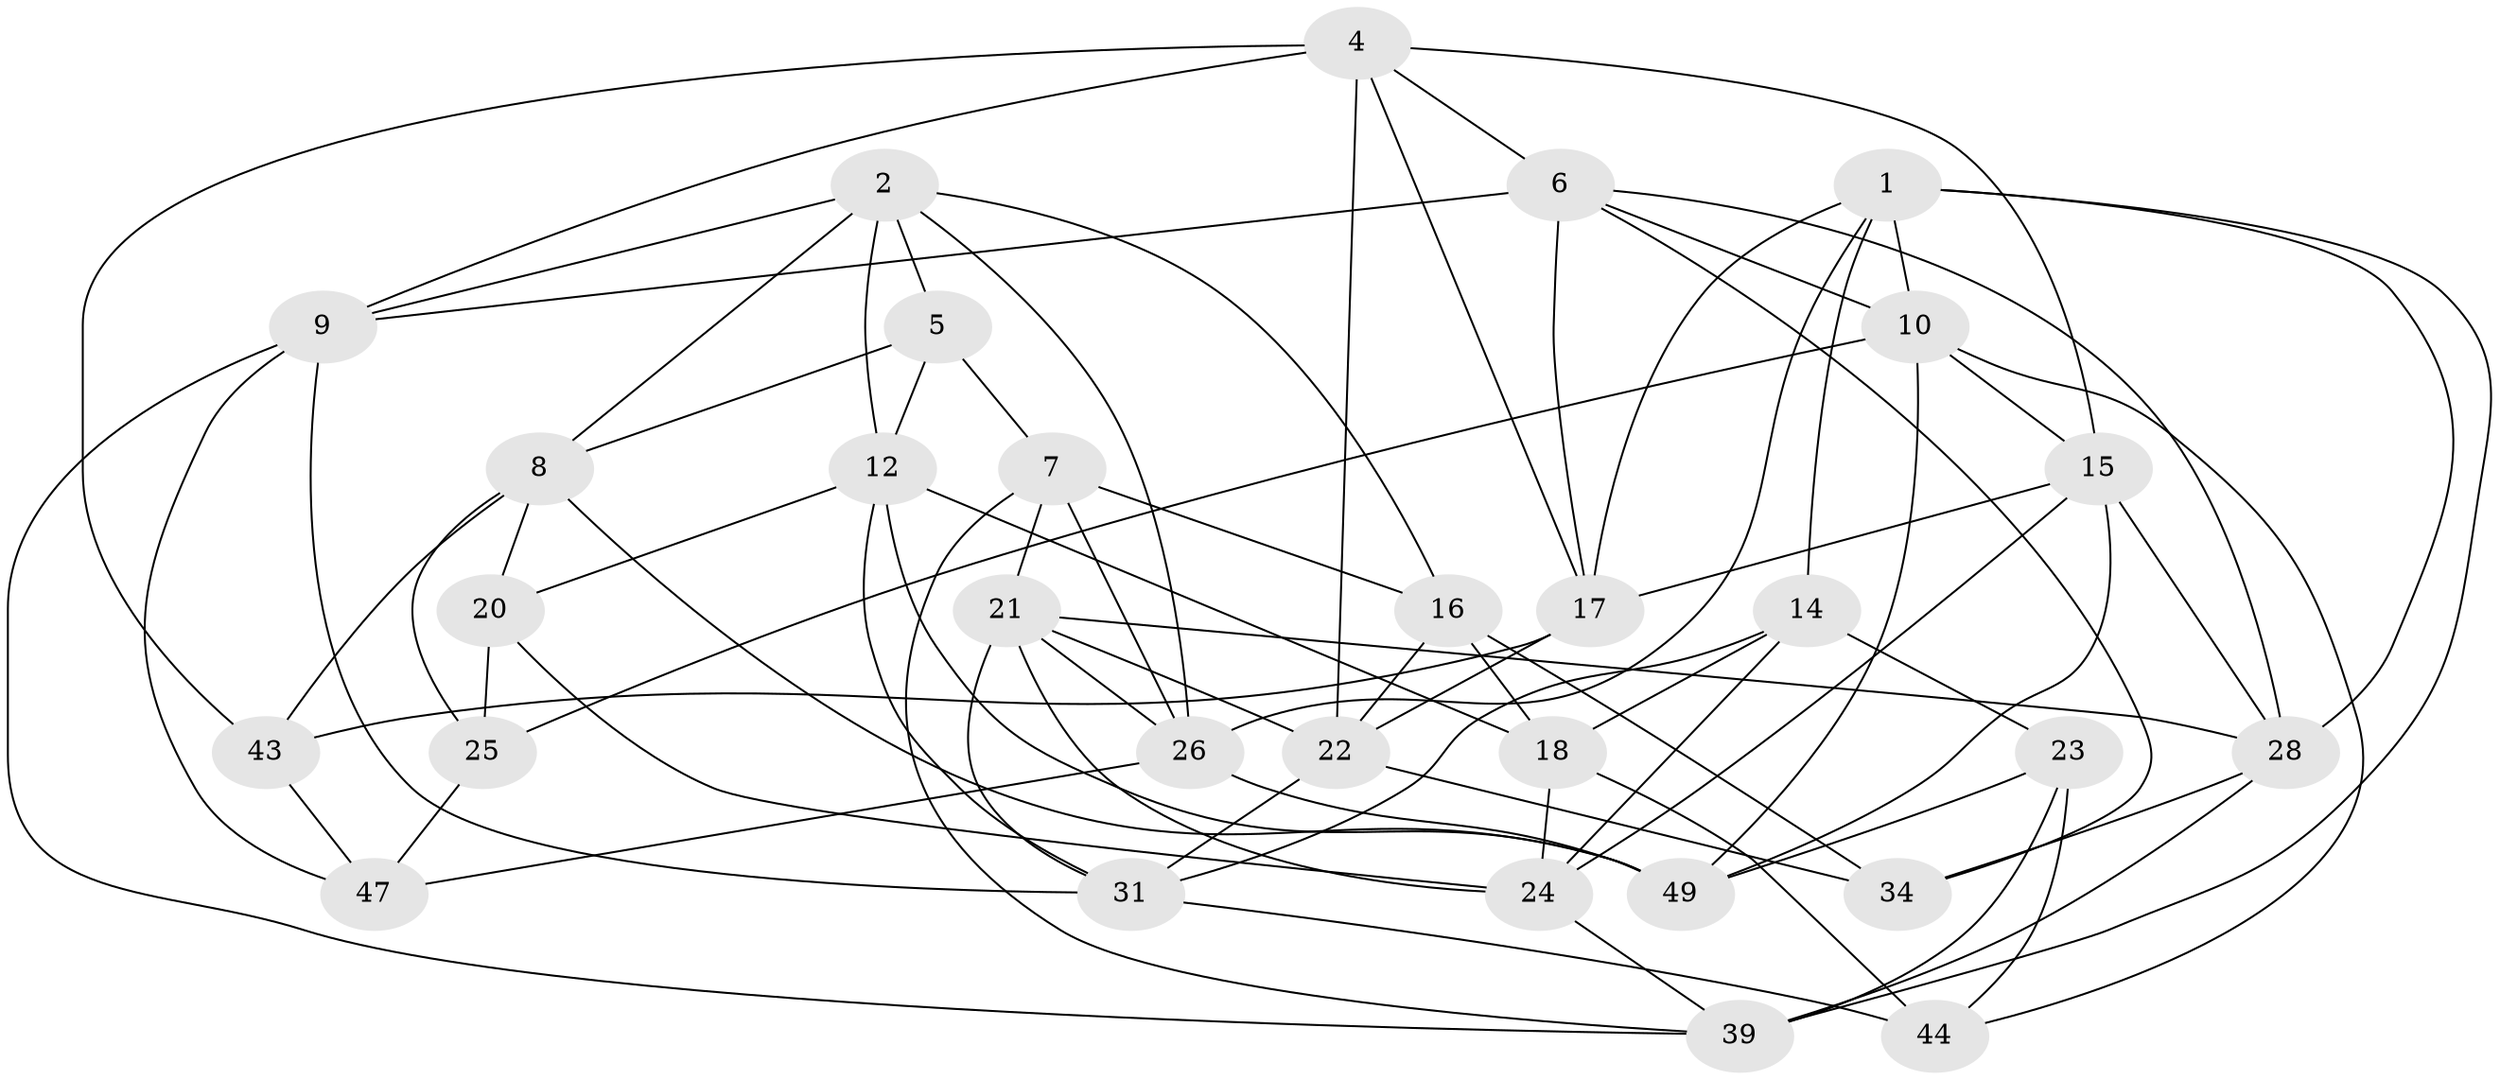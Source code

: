 // original degree distribution, {4: 1.0}
// Generated by graph-tools (version 1.1) at 2025/11/02/27/25 16:11:47]
// undirected, 30 vertices, 80 edges
graph export_dot {
graph [start="1"]
  node [color=gray90,style=filled];
  1 [super="+3"];
  2 [super="+11"];
  4 [super="+37"];
  5;
  6 [super="+50"];
  7 [super="+19"];
  8 [super="+45"];
  9 [super="+13"];
  10 [super="+30"];
  12 [super="+27"];
  14 [super="+29"];
  15 [super="+41"];
  16 [super="+35"];
  17 [super="+33"];
  18 [super="+40"];
  20;
  21 [super="+36"];
  22 [super="+46"];
  23;
  24 [super="+32"];
  25;
  26 [super="+48"];
  28 [super="+51"];
  31 [super="+38"];
  34;
  39 [super="+42"];
  43;
  44;
  47;
  49 [super="+52"];
  1 -- 14;
  1 -- 28;
  1 -- 10;
  1 -- 26;
  1 -- 17;
  1 -- 39;
  2 -- 9;
  2 -- 26;
  2 -- 16;
  2 -- 8;
  2 -- 12;
  2 -- 5;
  4 -- 6;
  4 -- 15;
  4 -- 9;
  4 -- 17;
  4 -- 43;
  4 -- 22;
  5 -- 12;
  5 -- 8;
  5 -- 7;
  6 -- 10;
  6 -- 17;
  6 -- 9;
  6 -- 34;
  6 -- 28;
  7 -- 39;
  7 -- 16 [weight=2];
  7 -- 26;
  7 -- 21;
  8 -- 25;
  8 -- 49;
  8 -- 43;
  8 -- 20;
  9 -- 47;
  9 -- 39;
  9 -- 31;
  10 -- 15;
  10 -- 44;
  10 -- 25;
  10 -- 49;
  12 -- 31;
  12 -- 18;
  12 -- 20;
  12 -- 49;
  14 -- 24;
  14 -- 18 [weight=2];
  14 -- 31;
  14 -- 23;
  15 -- 17;
  15 -- 24;
  15 -- 49;
  15 -- 28;
  16 -- 18;
  16 -- 34;
  16 -- 22;
  17 -- 43;
  17 -- 22;
  18 -- 44;
  18 -- 24;
  20 -- 25;
  20 -- 24;
  21 -- 26;
  21 -- 31;
  21 -- 22;
  21 -- 24;
  21 -- 28;
  22 -- 34;
  22 -- 31;
  23 -- 44;
  23 -- 49;
  23 -- 39;
  24 -- 39;
  25 -- 47;
  26 -- 47;
  26 -- 49;
  28 -- 34;
  28 -- 39;
  31 -- 44;
  43 -- 47;
}
